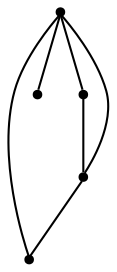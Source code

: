 graph {
  node [shape=point,comment="{\"directed\":false,\"doi\":\"10.1007/978-3-319-27261-0_34\",\"figure\":\"3 (5)\"}"]

  v0 [pos="1138.5501737620366,395.06982556738"]
  v1 [pos="1251.8390443789506,263.80995711407775"]
  v2 [pos="1251.8390443789506,441.3809569499777"]
  v3 [pos="1029.8786489194206,441.38095694997776"]
  v4 [pos="1074.2700730506242,263.80995711407775"]

  v4 -- v1 [id="-2",pos="1074.2700730506242,263.80995711407775 1251.8390443789506,263.80995711407775 1251.8390443789506,263.80995711407775 1251.8390443789506,263.80995711407775"]
  v4 -- v2 [id="-3",pos="1074.2700730506242,263.80995711407775 1251.8390443789506,441.3809569499777 1251.8390443789506,441.3809569499777 1251.8390443789506,441.3809569499777"]
  v3 -- v4 [id="-4",pos="1029.8786489194206,441.38095694997776 1074.2700730506242,263.80995711407775 1074.2700730506242,263.80995711407775 1074.2700730506242,263.80995711407775"]
  v4 -- v0 [id="-5",pos="1074.2700730506242,263.80995711407775 1138.5501737620366,395.06982556738 1138.5501737620366,395.06982556738 1138.5501737620366,395.06982556738"]
  v2 -- v3 [id="-7",pos="1251.8390443789506,441.3809569499777 1029.8786489194206,441.38095694997776 1029.8786489194206,441.38095694997776 1029.8786489194206,441.38095694997776"]
  v1 -- v2 [id="-8",pos="1251.8390443789506,263.80995711407775 1251.8390443789506,441.3809569499777 1251.8390443789506,441.3809569499777 1251.8390443789506,441.3809569499777"]
}